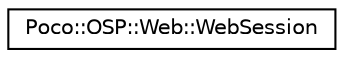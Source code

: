 digraph "Graphical Class Hierarchy"
{
 // LATEX_PDF_SIZE
  edge [fontname="Helvetica",fontsize="10",labelfontname="Helvetica",labelfontsize="10"];
  node [fontname="Helvetica",fontsize="10",shape=record];
  rankdir="LR";
  Node0 [label="Poco::OSP::Web::WebSession",height=0.2,width=0.4,color="black", fillcolor="white", style="filled",URL="$classPoco_1_1OSP_1_1Web_1_1WebSession.html",tooltip=" "];
}
